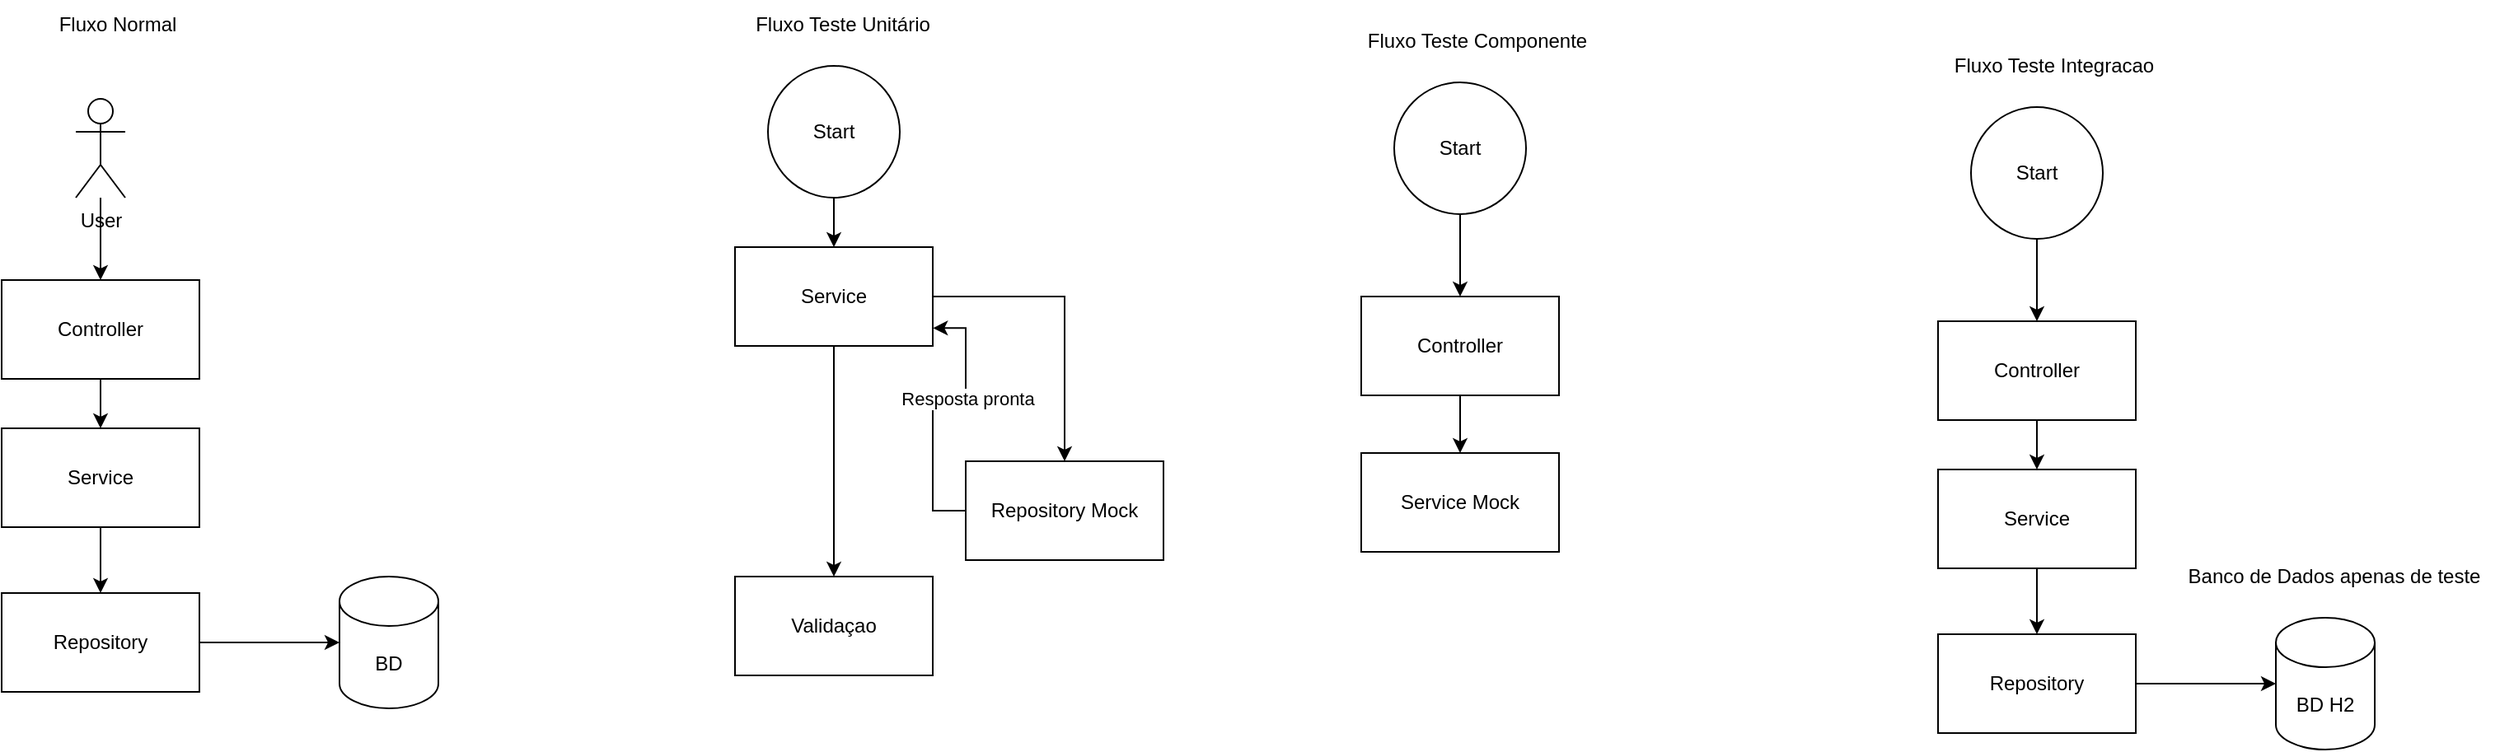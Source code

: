 <mxfile version="24.7.7">
  <diagram name="Página-1" id="W0afatu_mR_y7WI9kyae">
    <mxGraphModel dx="1889" dy="875" grid="1" gridSize="10" guides="1" tooltips="1" connect="1" arrows="1" fold="1" page="1" pageScale="1" pageWidth="827" pageHeight="1169" math="0" shadow="0">
      <root>
        <mxCell id="0" />
        <mxCell id="1" parent="0" />
        <mxCell id="BSd3VlW1fu7sxhTI341g-7" value="" style="edgeStyle=orthogonalEdgeStyle;rounded=0;orthogonalLoop=1;jettySize=auto;html=1;" edge="1" parent="1" source="BSd3VlW1fu7sxhTI341g-1" target="BSd3VlW1fu7sxhTI341g-2">
          <mxGeometry relative="1" as="geometry" />
        </mxCell>
        <mxCell id="BSd3VlW1fu7sxhTI341g-1" value="User" style="shape=umlActor;verticalLabelPosition=bottom;verticalAlign=top;html=1;outlineConnect=0;" vertex="1" parent="1">
          <mxGeometry x="360" y="190" width="30" height="60" as="geometry" />
        </mxCell>
        <mxCell id="BSd3VlW1fu7sxhTI341g-5" style="edgeStyle=orthogonalEdgeStyle;rounded=0;orthogonalLoop=1;jettySize=auto;html=1;" edge="1" parent="1" source="BSd3VlW1fu7sxhTI341g-2" target="BSd3VlW1fu7sxhTI341g-3">
          <mxGeometry relative="1" as="geometry" />
        </mxCell>
        <mxCell id="BSd3VlW1fu7sxhTI341g-2" value="Controller" style="rounded=0;whiteSpace=wrap;html=1;" vertex="1" parent="1">
          <mxGeometry x="315" y="300" width="120" height="60" as="geometry" />
        </mxCell>
        <mxCell id="BSd3VlW1fu7sxhTI341g-6" style="edgeStyle=orthogonalEdgeStyle;rounded=0;orthogonalLoop=1;jettySize=auto;html=1;" edge="1" parent="1" source="BSd3VlW1fu7sxhTI341g-3" target="BSd3VlW1fu7sxhTI341g-4">
          <mxGeometry relative="1" as="geometry" />
        </mxCell>
        <mxCell id="BSd3VlW1fu7sxhTI341g-3" value="Service" style="rounded=0;whiteSpace=wrap;html=1;" vertex="1" parent="1">
          <mxGeometry x="315" y="390" width="120" height="60" as="geometry" />
        </mxCell>
        <mxCell id="BSd3VlW1fu7sxhTI341g-9" style="edgeStyle=orthogonalEdgeStyle;rounded=0;orthogonalLoop=1;jettySize=auto;html=1;" edge="1" parent="1" source="BSd3VlW1fu7sxhTI341g-4" target="BSd3VlW1fu7sxhTI341g-8">
          <mxGeometry relative="1" as="geometry" />
        </mxCell>
        <mxCell id="BSd3VlW1fu7sxhTI341g-4" value="Repository" style="rounded=0;whiteSpace=wrap;html=1;" vertex="1" parent="1">
          <mxGeometry x="315" y="490" width="120" height="60" as="geometry" />
        </mxCell>
        <mxCell id="BSd3VlW1fu7sxhTI341g-8" value="BD" style="shape=cylinder3;whiteSpace=wrap;html=1;boundedLbl=1;backgroundOutline=1;size=15;" vertex="1" parent="1">
          <mxGeometry x="520" y="480" width="60" height="80" as="geometry" />
        </mxCell>
        <mxCell id="BSd3VlW1fu7sxhTI341g-10" value="Fluxo Normal" style="text;html=1;align=center;verticalAlign=middle;resizable=0;points=[];autosize=1;strokeColor=none;fillColor=none;" vertex="1" parent="1">
          <mxGeometry x="340" y="130" width="90" height="30" as="geometry" />
        </mxCell>
        <mxCell id="BSd3VlW1fu7sxhTI341g-13" style="edgeStyle=orthogonalEdgeStyle;rounded=0;orthogonalLoop=1;jettySize=auto;html=1;" edge="1" parent="1" source="BSd3VlW1fu7sxhTI341g-21" target="BSd3VlW1fu7sxhTI341g-16">
          <mxGeometry relative="1" as="geometry">
            <mxPoint x="820.029" y="280" as="sourcePoint" />
          </mxGeometry>
        </mxCell>
        <mxCell id="BSd3VlW1fu7sxhTI341g-23" style="edgeStyle=orthogonalEdgeStyle;rounded=0;orthogonalLoop=1;jettySize=auto;html=1;" edge="1" parent="1" source="BSd3VlW1fu7sxhTI341g-16" target="BSd3VlW1fu7sxhTI341g-22">
          <mxGeometry relative="1" as="geometry" />
        </mxCell>
        <mxCell id="BSd3VlW1fu7sxhTI341g-27" value="" style="edgeStyle=orthogonalEdgeStyle;rounded=0;orthogonalLoop=1;jettySize=auto;html=1;" edge="1" parent="1" source="BSd3VlW1fu7sxhTI341g-16" target="BSd3VlW1fu7sxhTI341g-26">
          <mxGeometry relative="1" as="geometry" />
        </mxCell>
        <mxCell id="BSd3VlW1fu7sxhTI341g-16" value="Service" style="rounded=0;whiteSpace=wrap;html=1;" vertex="1" parent="1">
          <mxGeometry x="760" y="280" width="120" height="60" as="geometry" />
        </mxCell>
        <mxCell id="BSd3VlW1fu7sxhTI341g-20" value="Fluxo Teste Unitário" style="text;html=1;align=center;verticalAlign=middle;resizable=0;points=[];autosize=1;strokeColor=none;fillColor=none;" vertex="1" parent="1">
          <mxGeometry x="760" y="130" width="130" height="30" as="geometry" />
        </mxCell>
        <mxCell id="BSd3VlW1fu7sxhTI341g-21" value="Start" style="ellipse;whiteSpace=wrap;html=1;" vertex="1" parent="1">
          <mxGeometry x="780" y="170" width="80" height="80" as="geometry" />
        </mxCell>
        <mxCell id="BSd3VlW1fu7sxhTI341g-22" value="Repository Mock" style="rounded=0;whiteSpace=wrap;html=1;" vertex="1" parent="1">
          <mxGeometry x="900" y="410" width="120" height="60" as="geometry" />
        </mxCell>
        <mxCell id="BSd3VlW1fu7sxhTI341g-24" style="edgeStyle=orthogonalEdgeStyle;rounded=0;orthogonalLoop=1;jettySize=auto;html=1;entryX=1.001;entryY=0.819;entryDx=0;entryDy=0;entryPerimeter=0;" edge="1" parent="1" source="BSd3VlW1fu7sxhTI341g-22" target="BSd3VlW1fu7sxhTI341g-16">
          <mxGeometry relative="1" as="geometry" />
        </mxCell>
        <mxCell id="BSd3VlW1fu7sxhTI341g-25" value="Resposta pronta" style="edgeLabel;html=1;align=center;verticalAlign=middle;resizable=0;points=[];" vertex="1" connectable="0" parent="BSd3VlW1fu7sxhTI341g-24">
          <mxGeometry x="0.264" y="-1" relative="1" as="geometry">
            <mxPoint as="offset" />
          </mxGeometry>
        </mxCell>
        <mxCell id="BSd3VlW1fu7sxhTI341g-26" value="Validaçao" style="rounded=0;whiteSpace=wrap;html=1;" vertex="1" parent="1">
          <mxGeometry x="760" y="480" width="120" height="60" as="geometry" />
        </mxCell>
        <mxCell id="BSd3VlW1fu7sxhTI341g-28" value="" style="edgeStyle=orthogonalEdgeStyle;rounded=0;orthogonalLoop=1;jettySize=auto;html=1;exitX=0.5;exitY=1;exitDx=0;exitDy=0;" edge="1" parent="1" source="BSd3VlW1fu7sxhTI341g-38" target="BSd3VlW1fu7sxhTI341g-31">
          <mxGeometry relative="1" as="geometry">
            <mxPoint x="1200" y="260" as="sourcePoint" />
          </mxGeometry>
        </mxCell>
        <mxCell id="BSd3VlW1fu7sxhTI341g-30" style="edgeStyle=orthogonalEdgeStyle;rounded=0;orthogonalLoop=1;jettySize=auto;html=1;" edge="1" parent="1" source="BSd3VlW1fu7sxhTI341g-31" target="BSd3VlW1fu7sxhTI341g-51">
          <mxGeometry relative="1" as="geometry">
            <mxPoint x="1200.029" y="400" as="targetPoint" />
          </mxGeometry>
        </mxCell>
        <mxCell id="BSd3VlW1fu7sxhTI341g-31" value="Controller" style="rounded=0;whiteSpace=wrap;html=1;" vertex="1" parent="1">
          <mxGeometry x="1140" y="310" width="120" height="60" as="geometry" />
        </mxCell>
        <mxCell id="BSd3VlW1fu7sxhTI341g-37" value="Fluxo Teste Componente" style="text;html=1;align=center;verticalAlign=middle;resizable=0;points=[];autosize=1;strokeColor=none;fillColor=none;" vertex="1" parent="1">
          <mxGeometry x="1130" y="140" width="160" height="30" as="geometry" />
        </mxCell>
        <mxCell id="BSd3VlW1fu7sxhTI341g-38" value="Start" style="ellipse;whiteSpace=wrap;html=1;" vertex="1" parent="1">
          <mxGeometry x="1160" y="180" width="80" height="80" as="geometry" />
        </mxCell>
        <mxCell id="BSd3VlW1fu7sxhTI341g-40" value="" style="edgeStyle=orthogonalEdgeStyle;rounded=0;orthogonalLoop=1;jettySize=auto;html=1;exitX=0.5;exitY=1;exitDx=0;exitDy=0;" edge="1" parent="1" source="BSd3VlW1fu7sxhTI341g-49" target="BSd3VlW1fu7sxhTI341g-42">
          <mxGeometry relative="1" as="geometry">
            <mxPoint x="1550" y="275" as="sourcePoint" />
          </mxGeometry>
        </mxCell>
        <mxCell id="BSd3VlW1fu7sxhTI341g-41" style="edgeStyle=orthogonalEdgeStyle;rounded=0;orthogonalLoop=1;jettySize=auto;html=1;" edge="1" parent="1" source="BSd3VlW1fu7sxhTI341g-42" target="BSd3VlW1fu7sxhTI341g-44">
          <mxGeometry relative="1" as="geometry" />
        </mxCell>
        <mxCell id="BSd3VlW1fu7sxhTI341g-42" value="Controller" style="rounded=0;whiteSpace=wrap;html=1;" vertex="1" parent="1">
          <mxGeometry x="1490" y="325" width="120" height="60" as="geometry" />
        </mxCell>
        <mxCell id="BSd3VlW1fu7sxhTI341g-43" style="edgeStyle=orthogonalEdgeStyle;rounded=0;orthogonalLoop=1;jettySize=auto;html=1;" edge="1" parent="1" source="BSd3VlW1fu7sxhTI341g-44" target="BSd3VlW1fu7sxhTI341g-46">
          <mxGeometry relative="1" as="geometry" />
        </mxCell>
        <mxCell id="BSd3VlW1fu7sxhTI341g-44" value="Service" style="rounded=0;whiteSpace=wrap;html=1;" vertex="1" parent="1">
          <mxGeometry x="1490" y="415" width="120" height="60" as="geometry" />
        </mxCell>
        <mxCell id="BSd3VlW1fu7sxhTI341g-45" style="edgeStyle=orthogonalEdgeStyle;rounded=0;orthogonalLoop=1;jettySize=auto;html=1;" edge="1" parent="1" source="BSd3VlW1fu7sxhTI341g-46" target="BSd3VlW1fu7sxhTI341g-47">
          <mxGeometry relative="1" as="geometry" />
        </mxCell>
        <mxCell id="BSd3VlW1fu7sxhTI341g-46" value="Repository" style="rounded=0;whiteSpace=wrap;html=1;" vertex="1" parent="1">
          <mxGeometry x="1490" y="515" width="120" height="60" as="geometry" />
        </mxCell>
        <mxCell id="BSd3VlW1fu7sxhTI341g-47" value="BD H2" style="shape=cylinder3;whiteSpace=wrap;html=1;boundedLbl=1;backgroundOutline=1;size=15;" vertex="1" parent="1">
          <mxGeometry x="1695" y="505" width="60" height="80" as="geometry" />
        </mxCell>
        <mxCell id="BSd3VlW1fu7sxhTI341g-48" value="Fluxo Teste Integracao" style="text;html=1;align=center;verticalAlign=middle;resizable=0;points=[];autosize=1;strokeColor=none;fillColor=none;" vertex="1" parent="1">
          <mxGeometry x="1490" y="155" width="140" height="30" as="geometry" />
        </mxCell>
        <mxCell id="BSd3VlW1fu7sxhTI341g-49" value="Start" style="ellipse;whiteSpace=wrap;html=1;" vertex="1" parent="1">
          <mxGeometry x="1510" y="195" width="80" height="80" as="geometry" />
        </mxCell>
        <mxCell id="BSd3VlW1fu7sxhTI341g-50" value="Banco de Dados apenas de teste" style="text;html=1;align=center;verticalAlign=middle;resizable=0;points=[];autosize=1;strokeColor=none;fillColor=none;" vertex="1" parent="1">
          <mxGeometry x="1630" y="465" width="200" height="30" as="geometry" />
        </mxCell>
        <mxCell id="BSd3VlW1fu7sxhTI341g-51" value="Service Mock" style="rounded=0;whiteSpace=wrap;html=1;" vertex="1" parent="1">
          <mxGeometry x="1140" y="405" width="120" height="60" as="geometry" />
        </mxCell>
      </root>
    </mxGraphModel>
  </diagram>
</mxfile>
